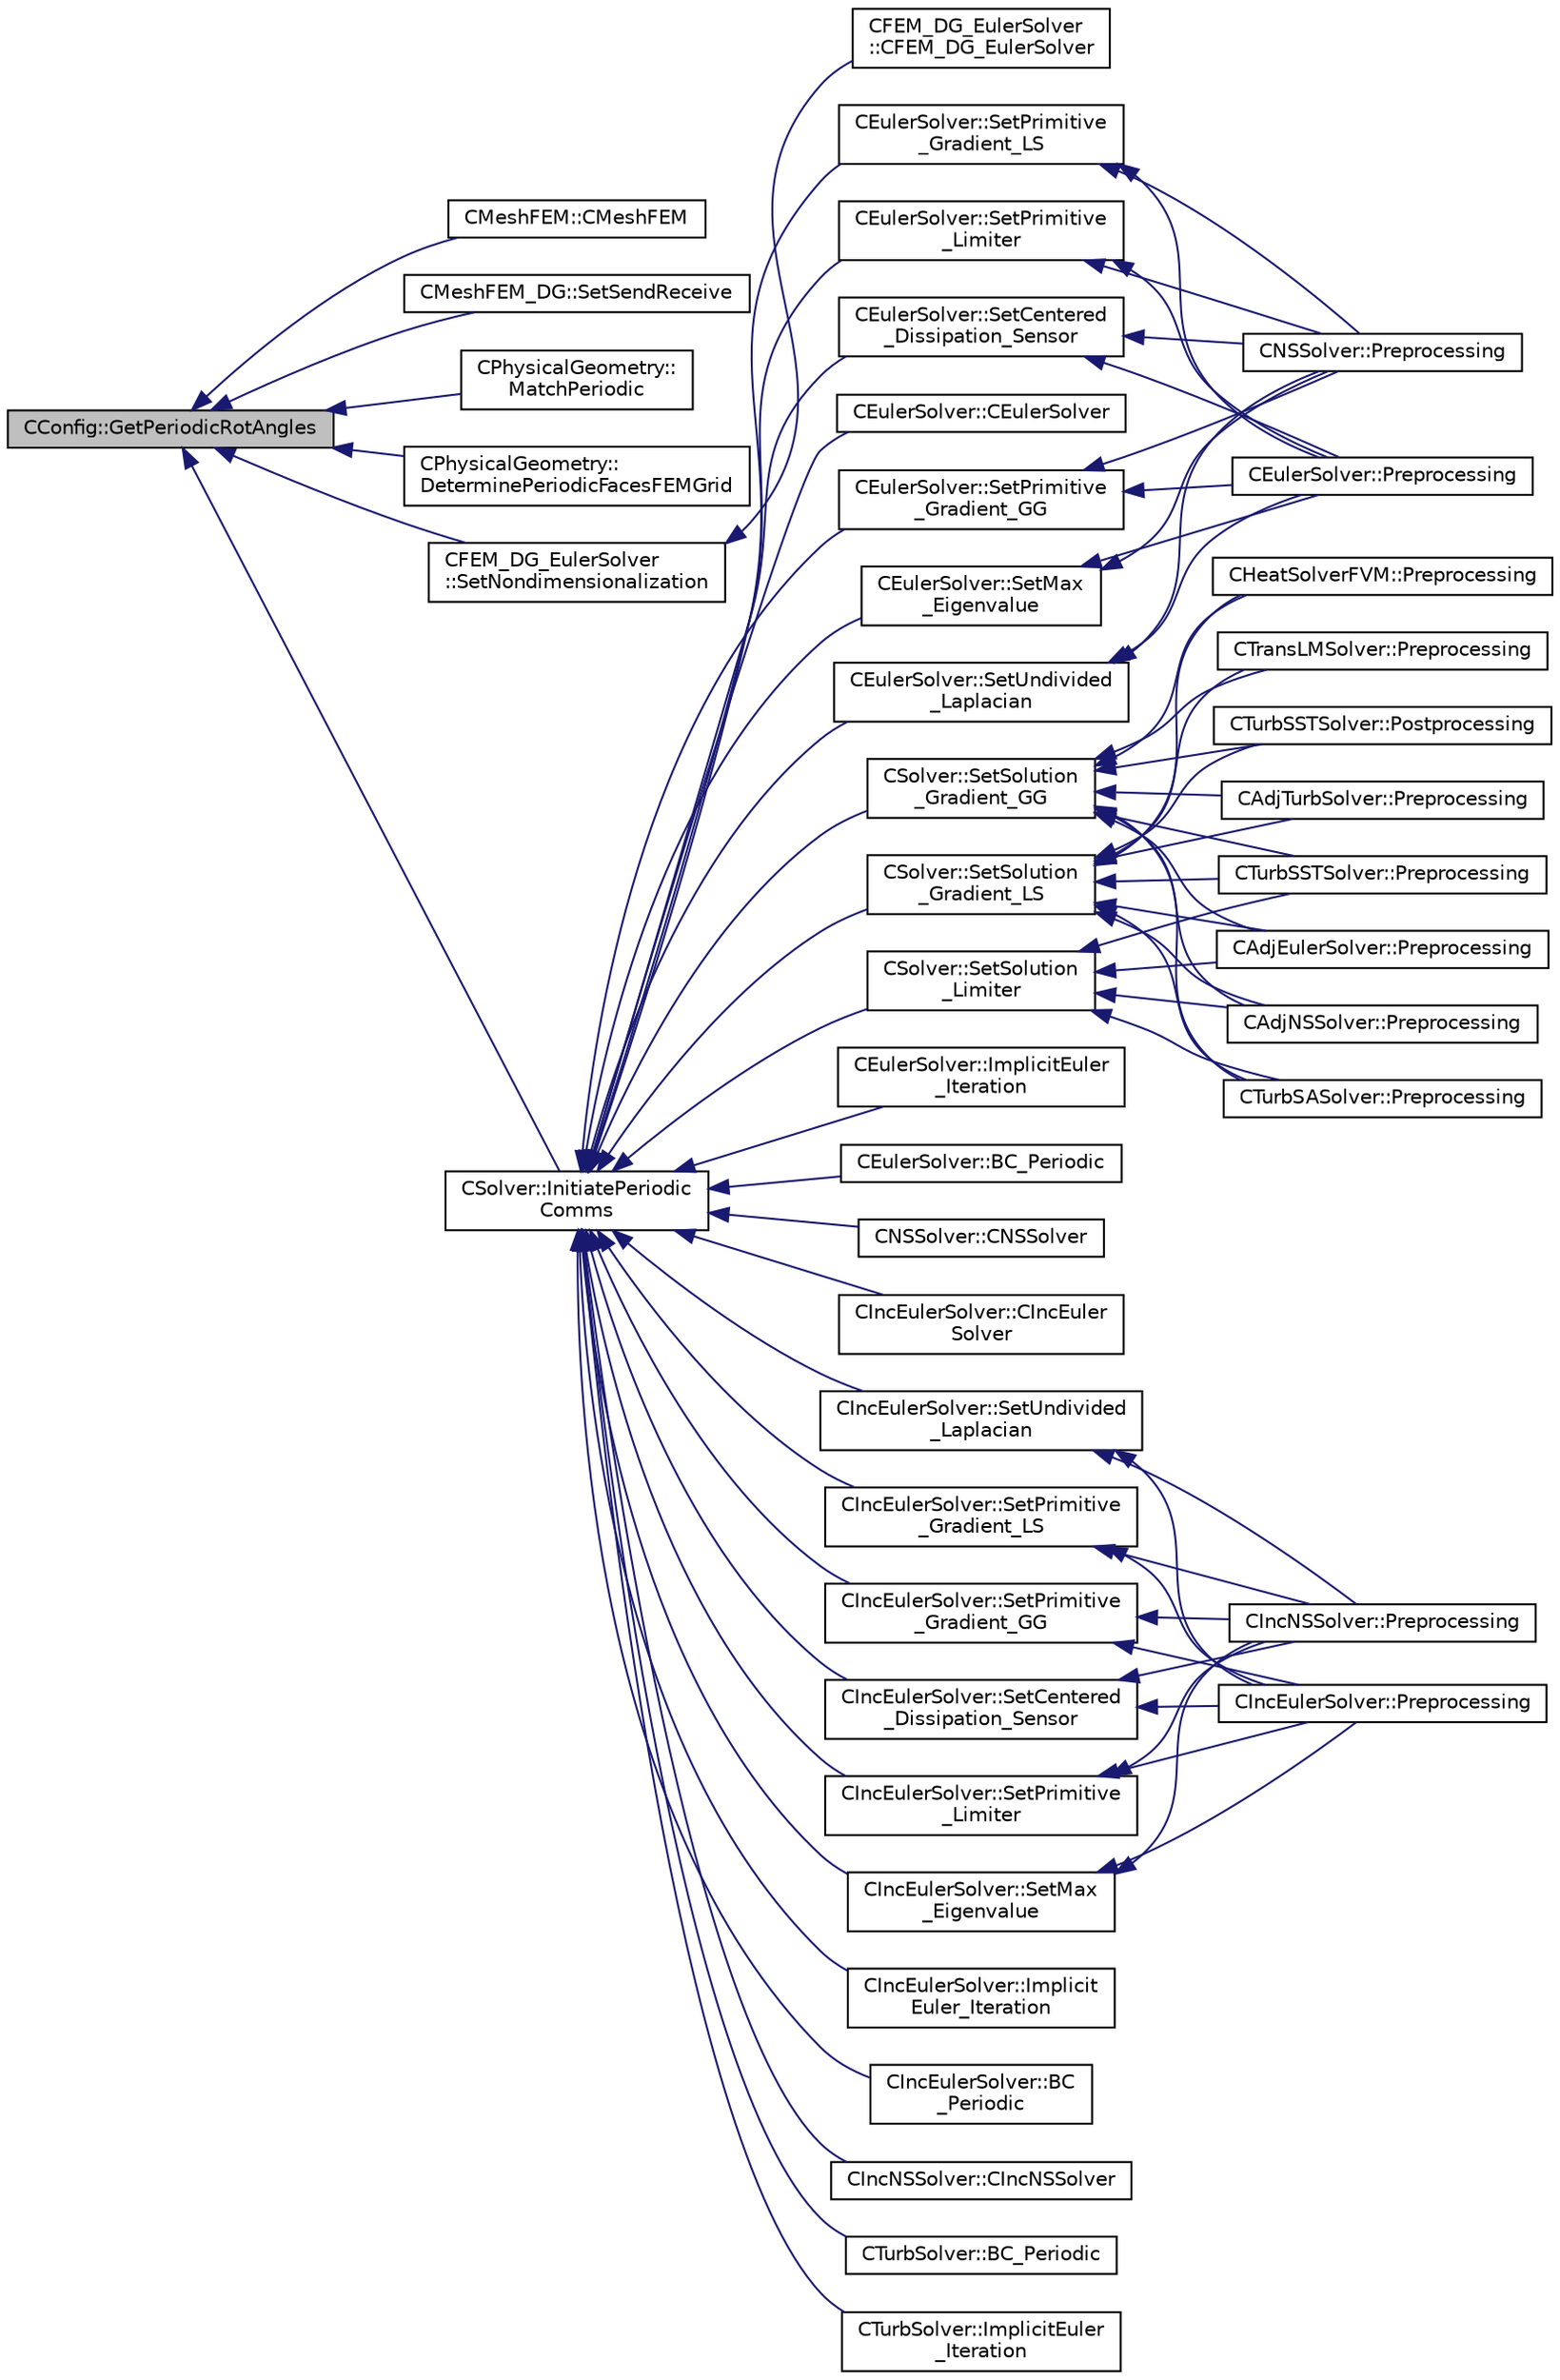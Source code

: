 digraph "CConfig::GetPeriodicRotAngles"
{
  edge [fontname="Helvetica",fontsize="10",labelfontname="Helvetica",labelfontsize="10"];
  node [fontname="Helvetica",fontsize="10",shape=record];
  rankdir="LR";
  Node10106 [label="CConfig::GetPeriodicRotAngles",height=0.2,width=0.4,color="black", fillcolor="grey75", style="filled", fontcolor="black"];
  Node10106 -> Node10107 [dir="back",color="midnightblue",fontsize="10",style="solid",fontname="Helvetica"];
  Node10107 [label="CMeshFEM::CMeshFEM",height=0.2,width=0.4,color="black", fillcolor="white", style="filled",URL="$class_c_mesh_f_e_m.html#ae74b12670fb49ad4d28836d9fc2aab8d",tooltip="Redistributes the grid over the ranks and creates the halo layer. "];
  Node10106 -> Node10108 [dir="back",color="midnightblue",fontsize="10",style="solid",fontname="Helvetica"];
  Node10108 [label="CMeshFEM_DG::SetSendReceive",height=0.2,width=0.4,color="black", fillcolor="white", style="filled",URL="$class_c_mesh_f_e_m___d_g.html#adf8fcdf33a354af9a10af730fe9786bb",tooltip="Set the send receive boundaries of the grid. "];
  Node10106 -> Node10109 [dir="back",color="midnightblue",fontsize="10",style="solid",fontname="Helvetica"];
  Node10109 [label="CPhysicalGeometry::\lMatchPeriodic",height=0.2,width=0.4,color="black", fillcolor="white", style="filled",URL="$class_c_physical_geometry.html#a1a784a17c9416b6e7c8a329816bf3339",tooltip="Mach the periodic boundary conditions. "];
  Node10106 -> Node10110 [dir="back",color="midnightblue",fontsize="10",style="solid",fontname="Helvetica"];
  Node10110 [label="CPhysicalGeometry::\lDeterminePeriodicFacesFEMGrid",height=0.2,width=0.4,color="black", fillcolor="white", style="filled",URL="$class_c_physical_geometry.html#a4b8a3bab829079fe0425b00afe2c0dab",tooltip="Determine the neighboring information for periodic faces of a FEM grid. "];
  Node10106 -> Node10111 [dir="back",color="midnightblue",fontsize="10",style="solid",fontname="Helvetica"];
  Node10111 [label="CFEM_DG_EulerSolver\l::SetNondimensionalization",height=0.2,width=0.4,color="black", fillcolor="white", style="filled",URL="$class_c_f_e_m___d_g___euler_solver.html#a31316dc2fe564329d9bb372961b10a3a",tooltip="Set the fluid solver nondimensionalization. "];
  Node10111 -> Node10112 [dir="back",color="midnightblue",fontsize="10",style="solid",fontname="Helvetica"];
  Node10112 [label="CFEM_DG_EulerSolver\l::CFEM_DG_EulerSolver",height=0.2,width=0.4,color="black", fillcolor="white", style="filled",URL="$class_c_f_e_m___d_g___euler_solver.html#a70d30ef9e7cd7620d54ec73f4b1ed28c"];
  Node10106 -> Node10113 [dir="back",color="midnightblue",fontsize="10",style="solid",fontname="Helvetica"];
  Node10113 [label="CSolver::InitiatePeriodic\lComms",height=0.2,width=0.4,color="black", fillcolor="white", style="filled",URL="$class_c_solver.html#aab8e1cac165d11ef85d9dd5588b3ea03",tooltip="Routine to load a solver quantity into the data structures for MPI periodic communication and to laun..."];
  Node10113 -> Node10114 [dir="back",color="midnightblue",fontsize="10",style="solid",fontname="Helvetica"];
  Node10114 [label="CEulerSolver::CEulerSolver",height=0.2,width=0.4,color="black", fillcolor="white", style="filled",URL="$class_c_euler_solver.html#ae1e74218b4e943111b100d7ddcbd4db9"];
  Node10113 -> Node10115 [dir="back",color="midnightblue",fontsize="10",style="solid",fontname="Helvetica"];
  Node10115 [label="CEulerSolver::SetMax\l_Eigenvalue",height=0.2,width=0.4,color="black", fillcolor="white", style="filled",URL="$class_c_euler_solver.html#a76f7fdf349ae41c6f0cf4df82b571fb1",tooltip="Compute the max eigenvalue. "];
  Node10115 -> Node10116 [dir="back",color="midnightblue",fontsize="10",style="solid",fontname="Helvetica"];
  Node10116 [label="CEulerSolver::Preprocessing",height=0.2,width=0.4,color="black", fillcolor="white", style="filled",URL="$class_c_euler_solver.html#a8b89e1bfce33284c2d8f5f00f82f3f3f",tooltip="Compute primitive variables and their gradients. "];
  Node10115 -> Node10117 [dir="back",color="midnightblue",fontsize="10",style="solid",fontname="Helvetica"];
  Node10117 [label="CNSSolver::Preprocessing",height=0.2,width=0.4,color="black", fillcolor="white", style="filled",URL="$class_c_n_s_solver.html#a028c83d18cf8520dff2f9628d8a04e4b",tooltip="Restart residual and compute gradients. "];
  Node10113 -> Node10118 [dir="back",color="midnightblue",fontsize="10",style="solid",fontname="Helvetica"];
  Node10118 [label="CEulerSolver::SetUndivided\l_Laplacian",height=0.2,width=0.4,color="black", fillcolor="white", style="filled",URL="$class_c_euler_solver.html#adc7c82a25b8be22b16b5452c1992744f",tooltip="Compute the undivided laplacian for the solution, except the energy equation. "];
  Node10118 -> Node10116 [dir="back",color="midnightblue",fontsize="10",style="solid",fontname="Helvetica"];
  Node10118 -> Node10117 [dir="back",color="midnightblue",fontsize="10",style="solid",fontname="Helvetica"];
  Node10113 -> Node10119 [dir="back",color="midnightblue",fontsize="10",style="solid",fontname="Helvetica"];
  Node10119 [label="CEulerSolver::SetCentered\l_Dissipation_Sensor",height=0.2,width=0.4,color="black", fillcolor="white", style="filled",URL="$class_c_euler_solver.html#a2f4e3619ae65c63cbda1ef2098441ab4",tooltip="Compute a pressure sensor switch. "];
  Node10119 -> Node10116 [dir="back",color="midnightblue",fontsize="10",style="solid",fontname="Helvetica"];
  Node10119 -> Node10117 [dir="back",color="midnightblue",fontsize="10",style="solid",fontname="Helvetica"];
  Node10113 -> Node10120 [dir="back",color="midnightblue",fontsize="10",style="solid",fontname="Helvetica"];
  Node10120 [label="CEulerSolver::ImplicitEuler\l_Iteration",height=0.2,width=0.4,color="black", fillcolor="white", style="filled",URL="$class_c_euler_solver.html#a4e8277fc44dc97c8d73fbe3347204372",tooltip="Update the solution using an implicit Euler scheme. "];
  Node10113 -> Node10121 [dir="back",color="midnightblue",fontsize="10",style="solid",fontname="Helvetica"];
  Node10121 [label="CEulerSolver::SetPrimitive\l_Gradient_GG",height=0.2,width=0.4,color="black", fillcolor="white", style="filled",URL="$class_c_euler_solver.html#a74fb3b502b83371fcf0728ec546e039b",tooltip="Compute the gradient of the primitive variables using Green-Gauss method, and stores the result in th..."];
  Node10121 -> Node10116 [dir="back",color="midnightblue",fontsize="10",style="solid",fontname="Helvetica"];
  Node10121 -> Node10117 [dir="back",color="midnightblue",fontsize="10",style="solid",fontname="Helvetica"];
  Node10113 -> Node10122 [dir="back",color="midnightblue",fontsize="10",style="solid",fontname="Helvetica"];
  Node10122 [label="CEulerSolver::SetPrimitive\l_Gradient_LS",height=0.2,width=0.4,color="black", fillcolor="white", style="filled",URL="$class_c_euler_solver.html#a734d5bd064215fb722477f39993155d4",tooltip="Compute the gradient of the primitive variables using a Least-Squares method, and stores the result i..."];
  Node10122 -> Node10116 [dir="back",color="midnightblue",fontsize="10",style="solid",fontname="Helvetica"];
  Node10122 -> Node10117 [dir="back",color="midnightblue",fontsize="10",style="solid",fontname="Helvetica"];
  Node10113 -> Node10123 [dir="back",color="midnightblue",fontsize="10",style="solid",fontname="Helvetica"];
  Node10123 [label="CEulerSolver::SetPrimitive\l_Limiter",height=0.2,width=0.4,color="black", fillcolor="white", style="filled",URL="$class_c_euler_solver.html#a43004a7f0fad7a6d1f435144710bf13e",tooltip="Compute the limiter of the primitive variables. "];
  Node10123 -> Node10116 [dir="back",color="midnightblue",fontsize="10",style="solid",fontname="Helvetica"];
  Node10123 -> Node10117 [dir="back",color="midnightblue",fontsize="10",style="solid",fontname="Helvetica"];
  Node10113 -> Node10124 [dir="back",color="midnightblue",fontsize="10",style="solid",fontname="Helvetica"];
  Node10124 [label="CEulerSolver::BC_Periodic",height=0.2,width=0.4,color="black", fillcolor="white", style="filled",URL="$class_c_euler_solver.html#a9bd458698ede3dffd1b4d1f974f39b03",tooltip="Impose a periodic boundary condition by summing contributions from the complete control volume..."];
  Node10113 -> Node10125 [dir="back",color="midnightblue",fontsize="10",style="solid",fontname="Helvetica"];
  Node10125 [label="CNSSolver::CNSSolver",height=0.2,width=0.4,color="black", fillcolor="white", style="filled",URL="$class_c_n_s_solver.html#a2a8ad49c42b4546696e631cf44b7788b"];
  Node10113 -> Node10126 [dir="back",color="midnightblue",fontsize="10",style="solid",fontname="Helvetica"];
  Node10126 [label="CIncEulerSolver::CIncEuler\lSolver",height=0.2,width=0.4,color="black", fillcolor="white", style="filled",URL="$class_c_inc_euler_solver.html#a91f644b8f9a00215bac5bcd31dfc06d8"];
  Node10113 -> Node10127 [dir="back",color="midnightblue",fontsize="10",style="solid",fontname="Helvetica"];
  Node10127 [label="CIncEulerSolver::SetMax\l_Eigenvalue",height=0.2,width=0.4,color="black", fillcolor="white", style="filled",URL="$class_c_inc_euler_solver.html#ab804c5648aa5dd71ea12a57997167984",tooltip="Compute the max eigenvalue. "];
  Node10127 -> Node10128 [dir="back",color="midnightblue",fontsize="10",style="solid",fontname="Helvetica"];
  Node10128 [label="CIncEulerSolver::Preprocessing",height=0.2,width=0.4,color="black", fillcolor="white", style="filled",URL="$class_c_inc_euler_solver.html#aabd902b10cc9b41b6b2c406efba0ac41",tooltip="Compute primitive variables and their gradients. "];
  Node10127 -> Node10129 [dir="back",color="midnightblue",fontsize="10",style="solid",fontname="Helvetica"];
  Node10129 [label="CIncNSSolver::Preprocessing",height=0.2,width=0.4,color="black", fillcolor="white", style="filled",URL="$class_c_inc_n_s_solver.html#ae84f6e86313acd1da80c505b4eab81e5",tooltip="Restart residual and compute gradients. "];
  Node10113 -> Node10130 [dir="back",color="midnightblue",fontsize="10",style="solid",fontname="Helvetica"];
  Node10130 [label="CIncEulerSolver::SetUndivided\l_Laplacian",height=0.2,width=0.4,color="black", fillcolor="white", style="filled",URL="$class_c_inc_euler_solver.html#a8b5d7772432b9759213892a50621c329",tooltip="Compute the undivided laplacian for the solution, except the energy equation. "];
  Node10130 -> Node10128 [dir="back",color="midnightblue",fontsize="10",style="solid",fontname="Helvetica"];
  Node10130 -> Node10129 [dir="back",color="midnightblue",fontsize="10",style="solid",fontname="Helvetica"];
  Node10113 -> Node10131 [dir="back",color="midnightblue",fontsize="10",style="solid",fontname="Helvetica"];
  Node10131 [label="CIncEulerSolver::SetCentered\l_Dissipation_Sensor",height=0.2,width=0.4,color="black", fillcolor="white", style="filled",URL="$class_c_inc_euler_solver.html#a2323a0e322236c24668be8750dbaf237",tooltip="Compute a pressure sensor switch. "];
  Node10131 -> Node10128 [dir="back",color="midnightblue",fontsize="10",style="solid",fontname="Helvetica"];
  Node10131 -> Node10129 [dir="back",color="midnightblue",fontsize="10",style="solid",fontname="Helvetica"];
  Node10113 -> Node10132 [dir="back",color="midnightblue",fontsize="10",style="solid",fontname="Helvetica"];
  Node10132 [label="CIncEulerSolver::Implicit\lEuler_Iteration",height=0.2,width=0.4,color="black", fillcolor="white", style="filled",URL="$class_c_inc_euler_solver.html#ad84dd4225bb9d158c52b26e2f30f6fa7",tooltip="Update the solution using an implicit Euler scheme. "];
  Node10113 -> Node10133 [dir="back",color="midnightblue",fontsize="10",style="solid",fontname="Helvetica"];
  Node10133 [label="CIncEulerSolver::SetPrimitive\l_Gradient_GG",height=0.2,width=0.4,color="black", fillcolor="white", style="filled",URL="$class_c_inc_euler_solver.html#a856a6db100c40b9c3df557d1dfe72c2b",tooltip="Compute the gradient of the primitive variables using Green-Gauss method, and stores the result in th..."];
  Node10133 -> Node10128 [dir="back",color="midnightblue",fontsize="10",style="solid",fontname="Helvetica"];
  Node10133 -> Node10129 [dir="back",color="midnightblue",fontsize="10",style="solid",fontname="Helvetica"];
  Node10113 -> Node10134 [dir="back",color="midnightblue",fontsize="10",style="solid",fontname="Helvetica"];
  Node10134 [label="CIncEulerSolver::SetPrimitive\l_Gradient_LS",height=0.2,width=0.4,color="black", fillcolor="white", style="filled",URL="$class_c_inc_euler_solver.html#a3e3355cbeb9d265f4073cca113b9d46e",tooltip="Compute the gradient of the primitive variables using a Least-Squares method, and stores the result i..."];
  Node10134 -> Node10128 [dir="back",color="midnightblue",fontsize="10",style="solid",fontname="Helvetica"];
  Node10134 -> Node10129 [dir="back",color="midnightblue",fontsize="10",style="solid",fontname="Helvetica"];
  Node10113 -> Node10135 [dir="back",color="midnightblue",fontsize="10",style="solid",fontname="Helvetica"];
  Node10135 [label="CIncEulerSolver::SetPrimitive\l_Limiter",height=0.2,width=0.4,color="black", fillcolor="white", style="filled",URL="$class_c_inc_euler_solver.html#a00bd56828c4e41ec3ff1e8753cb320ec",tooltip="Compute the limiter of the primitive variables. "];
  Node10135 -> Node10128 [dir="back",color="midnightblue",fontsize="10",style="solid",fontname="Helvetica"];
  Node10135 -> Node10129 [dir="back",color="midnightblue",fontsize="10",style="solid",fontname="Helvetica"];
  Node10113 -> Node10136 [dir="back",color="midnightblue",fontsize="10",style="solid",fontname="Helvetica"];
  Node10136 [label="CIncEulerSolver::BC\l_Periodic",height=0.2,width=0.4,color="black", fillcolor="white", style="filled",URL="$class_c_inc_euler_solver.html#a994af5dbe296f8a1873e416c3b2fc2a7",tooltip="Impose a periodic boundary condition by summing contributions from the complete control volume..."];
  Node10113 -> Node10137 [dir="back",color="midnightblue",fontsize="10",style="solid",fontname="Helvetica"];
  Node10137 [label="CIncNSSolver::CIncNSSolver",height=0.2,width=0.4,color="black", fillcolor="white", style="filled",URL="$class_c_inc_n_s_solver.html#a82152ac7e91fb1c5c073d98a1f08e2aa"];
  Node10113 -> Node10138 [dir="back",color="midnightblue",fontsize="10",style="solid",fontname="Helvetica"];
  Node10138 [label="CTurbSolver::BC_Periodic",height=0.2,width=0.4,color="black", fillcolor="white", style="filled",URL="$class_c_turb_solver.html#a954cfdd45dfce9df024a30b558b54b25",tooltip="Impose a periodic boundary condition by summing contributions from the complete control volume..."];
  Node10113 -> Node10139 [dir="back",color="midnightblue",fontsize="10",style="solid",fontname="Helvetica"];
  Node10139 [label="CTurbSolver::ImplicitEuler\l_Iteration",height=0.2,width=0.4,color="black", fillcolor="white", style="filled",URL="$class_c_turb_solver.html#af7a0ab68fbb2925c56863df97b3ea4ee",tooltip="Update the solution using an implicit solver. "];
  Node10113 -> Node10140 [dir="back",color="midnightblue",fontsize="10",style="solid",fontname="Helvetica"];
  Node10140 [label="CSolver::SetSolution\l_Gradient_GG",height=0.2,width=0.4,color="black", fillcolor="white", style="filled",URL="$class_c_solver.html#aac4d5e5f3ff20e7e37d55fa5e4ed3647",tooltip="Compute the Green-Gauss gradient of the solution. "];
  Node10140 -> Node10141 [dir="back",color="midnightblue",fontsize="10",style="solid",fontname="Helvetica"];
  Node10141 [label="CAdjEulerSolver::Preprocessing",height=0.2,width=0.4,color="black", fillcolor="white", style="filled",URL="$class_c_adj_euler_solver.html#a4ae0ed840dc8335fd921399625ba794f",tooltip="Initialize the residual vectors. "];
  Node10140 -> Node10142 [dir="back",color="midnightblue",fontsize="10",style="solid",fontname="Helvetica"];
  Node10142 [label="CAdjNSSolver::Preprocessing",height=0.2,width=0.4,color="black", fillcolor="white", style="filled",URL="$class_c_adj_n_s_solver.html#ac16dab76e2c1d86bc7d70ca9f41fd668",tooltip="Restart residual and compute gradients. "];
  Node10140 -> Node10143 [dir="back",color="midnightblue",fontsize="10",style="solid",fontname="Helvetica"];
  Node10143 [label="CAdjTurbSolver::Preprocessing",height=0.2,width=0.4,color="black", fillcolor="white", style="filled",URL="$class_c_adj_turb_solver.html#abde54ee8e9643c4ee460855be166a80f",tooltip="Initializate the residual vectors. "];
  Node10140 -> Node10144 [dir="back",color="midnightblue",fontsize="10",style="solid",fontname="Helvetica"];
  Node10144 [label="CHeatSolverFVM::Preprocessing",height=0.2,width=0.4,color="black", fillcolor="white", style="filled",URL="$class_c_heat_solver_f_v_m.html#a0c89f1dbe5cd5a16caaa9a08200e91fd",tooltip="Restart residual and compute gradients. "];
  Node10140 -> Node10145 [dir="back",color="midnightblue",fontsize="10",style="solid",fontname="Helvetica"];
  Node10145 [label="CTransLMSolver::Preprocessing",height=0.2,width=0.4,color="black", fillcolor="white", style="filled",URL="$class_c_trans_l_m_solver.html#ac319a1f0946ca2806dbe02c4c9bea65b",tooltip="Restart residual and compute gradients. "];
  Node10140 -> Node10146 [dir="back",color="midnightblue",fontsize="10",style="solid",fontname="Helvetica"];
  Node10146 [label="CTurbSASolver::Preprocessing",height=0.2,width=0.4,color="black", fillcolor="white", style="filled",URL="$class_c_turb_s_a_solver.html#a225518dc5f0ca6ed894add826aaa16ea",tooltip="Restart residual and compute gradients. "];
  Node10140 -> Node10147 [dir="back",color="midnightblue",fontsize="10",style="solid",fontname="Helvetica"];
  Node10147 [label="CTurbSSTSolver::Preprocessing",height=0.2,width=0.4,color="black", fillcolor="white", style="filled",URL="$class_c_turb_s_s_t_solver.html#a653cf05307f24374fda6f523ce3130bf",tooltip="Restart residual and compute gradients. "];
  Node10140 -> Node10148 [dir="back",color="midnightblue",fontsize="10",style="solid",fontname="Helvetica"];
  Node10148 [label="CTurbSSTSolver::Postprocessing",height=0.2,width=0.4,color="black", fillcolor="white", style="filled",URL="$class_c_turb_s_s_t_solver.html#aa5306eec5b89c3c229c2a4c41846eb4d",tooltip="Computes the eddy viscosity. "];
  Node10113 -> Node10149 [dir="back",color="midnightblue",fontsize="10",style="solid",fontname="Helvetica"];
  Node10149 [label="CSolver::SetSolution\l_Gradient_LS",height=0.2,width=0.4,color="black", fillcolor="white", style="filled",URL="$class_c_solver.html#ac4d9cf9609d7bdb52e7f1dc9cc8b4c1f",tooltip="Compute the Least Squares gradient of the solution. "];
  Node10149 -> Node10141 [dir="back",color="midnightblue",fontsize="10",style="solid",fontname="Helvetica"];
  Node10149 -> Node10142 [dir="back",color="midnightblue",fontsize="10",style="solid",fontname="Helvetica"];
  Node10149 -> Node10143 [dir="back",color="midnightblue",fontsize="10",style="solid",fontname="Helvetica"];
  Node10149 -> Node10144 [dir="back",color="midnightblue",fontsize="10",style="solid",fontname="Helvetica"];
  Node10149 -> Node10145 [dir="back",color="midnightblue",fontsize="10",style="solid",fontname="Helvetica"];
  Node10149 -> Node10146 [dir="back",color="midnightblue",fontsize="10",style="solid",fontname="Helvetica"];
  Node10149 -> Node10147 [dir="back",color="midnightblue",fontsize="10",style="solid",fontname="Helvetica"];
  Node10149 -> Node10148 [dir="back",color="midnightblue",fontsize="10",style="solid",fontname="Helvetica"];
  Node10113 -> Node10150 [dir="back",color="midnightblue",fontsize="10",style="solid",fontname="Helvetica"];
  Node10150 [label="CSolver::SetSolution\l_Limiter",height=0.2,width=0.4,color="black", fillcolor="white", style="filled",URL="$class_c_solver.html#a641e9c59698ab9c7c2fb91107ad70d77",tooltip="Compute slope limiter. "];
  Node10150 -> Node10141 [dir="back",color="midnightblue",fontsize="10",style="solid",fontname="Helvetica"];
  Node10150 -> Node10142 [dir="back",color="midnightblue",fontsize="10",style="solid",fontname="Helvetica"];
  Node10150 -> Node10146 [dir="back",color="midnightblue",fontsize="10",style="solid",fontname="Helvetica"];
  Node10150 -> Node10147 [dir="back",color="midnightblue",fontsize="10",style="solid",fontname="Helvetica"];
}
